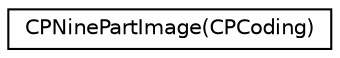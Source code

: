 digraph "Graphical Class Hierarchy"
{
  edge [fontname="Helvetica",fontsize="10",labelfontname="Helvetica",labelfontsize="10"];
  node [fontname="Helvetica",fontsize="10",shape=record];
  rankdir="LR";
  Node1 [label="CPNinePartImage(CPCoding)",height=0.2,width=0.4,color="black", fillcolor="white", style="filled",URL="$category_c_p_nine_part_image_07_c_p_coding_08.html"];
}
